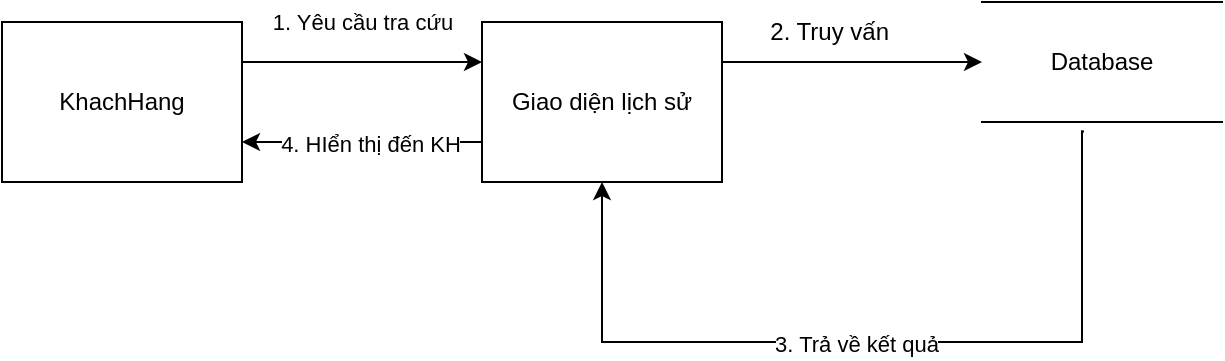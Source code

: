 <mxfile version="26.2.14">
  <diagram name="Trang-1" id="1ekT9DjceeiYqf1eNL3t">
    <mxGraphModel dx="731" dy="801" grid="1" gridSize="10" guides="1" tooltips="1" connect="1" arrows="1" fold="1" page="1" pageScale="1" pageWidth="827" pageHeight="1169" math="0" shadow="0">
      <root>
        <mxCell id="0" />
        <mxCell id="1" parent="0" />
        <mxCell id="I112mCkhmcA8NjKbpuBn-4" style="edgeStyle=orthogonalEdgeStyle;rounded=0;orthogonalLoop=1;jettySize=auto;html=1;entryX=0;entryY=0.25;entryDx=0;entryDy=0;exitX=1;exitY=0.25;exitDx=0;exitDy=0;" edge="1" parent="1" source="I112mCkhmcA8NjKbpuBn-1" target="I112mCkhmcA8NjKbpuBn-2">
          <mxGeometry relative="1" as="geometry" />
        </mxCell>
        <mxCell id="I112mCkhmcA8NjKbpuBn-5" value="1. Yêu cầu tra cứu" style="edgeLabel;html=1;align=center;verticalAlign=middle;resizable=0;points=[];" vertex="1" connectable="0" parent="I112mCkhmcA8NjKbpuBn-4">
          <mxGeometry x="-0.269" relative="1" as="geometry">
            <mxPoint x="16" y="-20" as="offset" />
          </mxGeometry>
        </mxCell>
        <mxCell id="I112mCkhmcA8NjKbpuBn-1" value="KhachHang" style="rounded=0;whiteSpace=wrap;html=1;" vertex="1" parent="1">
          <mxGeometry x="120" y="120" width="120" height="80" as="geometry" />
        </mxCell>
        <mxCell id="I112mCkhmcA8NjKbpuBn-6" style="edgeStyle=orthogonalEdgeStyle;rounded=0;orthogonalLoop=1;jettySize=auto;html=1;entryX=0;entryY=0.5;entryDx=0;entryDy=0;exitX=1;exitY=0.25;exitDx=0;exitDy=0;" edge="1" parent="1" source="I112mCkhmcA8NjKbpuBn-2" target="I112mCkhmcA8NjKbpuBn-13">
          <mxGeometry relative="1" as="geometry">
            <mxPoint x="600" y="140" as="targetPoint" />
          </mxGeometry>
        </mxCell>
        <mxCell id="I112mCkhmcA8NjKbpuBn-11" style="edgeStyle=orthogonalEdgeStyle;rounded=0;orthogonalLoop=1;jettySize=auto;html=1;exitX=0;exitY=0.75;exitDx=0;exitDy=0;entryX=1;entryY=0.75;entryDx=0;entryDy=0;" edge="1" parent="1" source="I112mCkhmcA8NjKbpuBn-2" target="I112mCkhmcA8NjKbpuBn-1">
          <mxGeometry relative="1" as="geometry" />
        </mxCell>
        <mxCell id="I112mCkhmcA8NjKbpuBn-12" value="4. HIển thị đến KH" style="edgeLabel;html=1;align=center;verticalAlign=middle;resizable=0;points=[];" vertex="1" connectable="0" parent="I112mCkhmcA8NjKbpuBn-11">
          <mxGeometry x="-0.064" y="1" relative="1" as="geometry">
            <mxPoint as="offset" />
          </mxGeometry>
        </mxCell>
        <mxCell id="I112mCkhmcA8NjKbpuBn-2" value="Giao diện lịch sử" style="rounded=0;whiteSpace=wrap;html=1;" vertex="1" parent="1">
          <mxGeometry x="360" y="120" width="120" height="80" as="geometry" />
        </mxCell>
        <mxCell id="I112mCkhmcA8NjKbpuBn-9" style="edgeStyle=orthogonalEdgeStyle;rounded=0;orthogonalLoop=1;jettySize=auto;html=1;entryX=0.5;entryY=1;entryDx=0;entryDy=0;exitX=0.425;exitY=1.079;exitDx=0;exitDy=0;exitPerimeter=0;" edge="1" parent="1" source="I112mCkhmcA8NjKbpuBn-13" target="I112mCkhmcA8NjKbpuBn-2">
          <mxGeometry relative="1" as="geometry">
            <mxPoint x="660.0" y="200" as="sourcePoint" />
            <Array as="points">
              <mxPoint x="660" y="280" />
              <mxPoint x="420" y="280" />
            </Array>
          </mxGeometry>
        </mxCell>
        <mxCell id="I112mCkhmcA8NjKbpuBn-10" value="3. Trả về kết quả" style="edgeLabel;html=1;align=center;verticalAlign=middle;resizable=0;points=[];" vertex="1" connectable="0" parent="I112mCkhmcA8NjKbpuBn-9">
          <mxGeometry x="0.031" y="1" relative="1" as="geometry">
            <mxPoint as="offset" />
          </mxGeometry>
        </mxCell>
        <mxCell id="I112mCkhmcA8NjKbpuBn-7" value="2. Truy vấn&amp;nbsp;" style="text;html=1;align=center;verticalAlign=middle;resizable=0;points=[];autosize=1;strokeColor=none;fillColor=none;" vertex="1" parent="1">
          <mxGeometry x="490" y="110" width="90" height="30" as="geometry" />
        </mxCell>
        <mxCell id="I112mCkhmcA8NjKbpuBn-13" value="Database" style="shape=partialRectangle;whiteSpace=wrap;html=1;left=0;right=0;fillColor=none;" vertex="1" parent="1">
          <mxGeometry x="610" y="110" width="120" height="60" as="geometry" />
        </mxCell>
      </root>
    </mxGraphModel>
  </diagram>
</mxfile>
